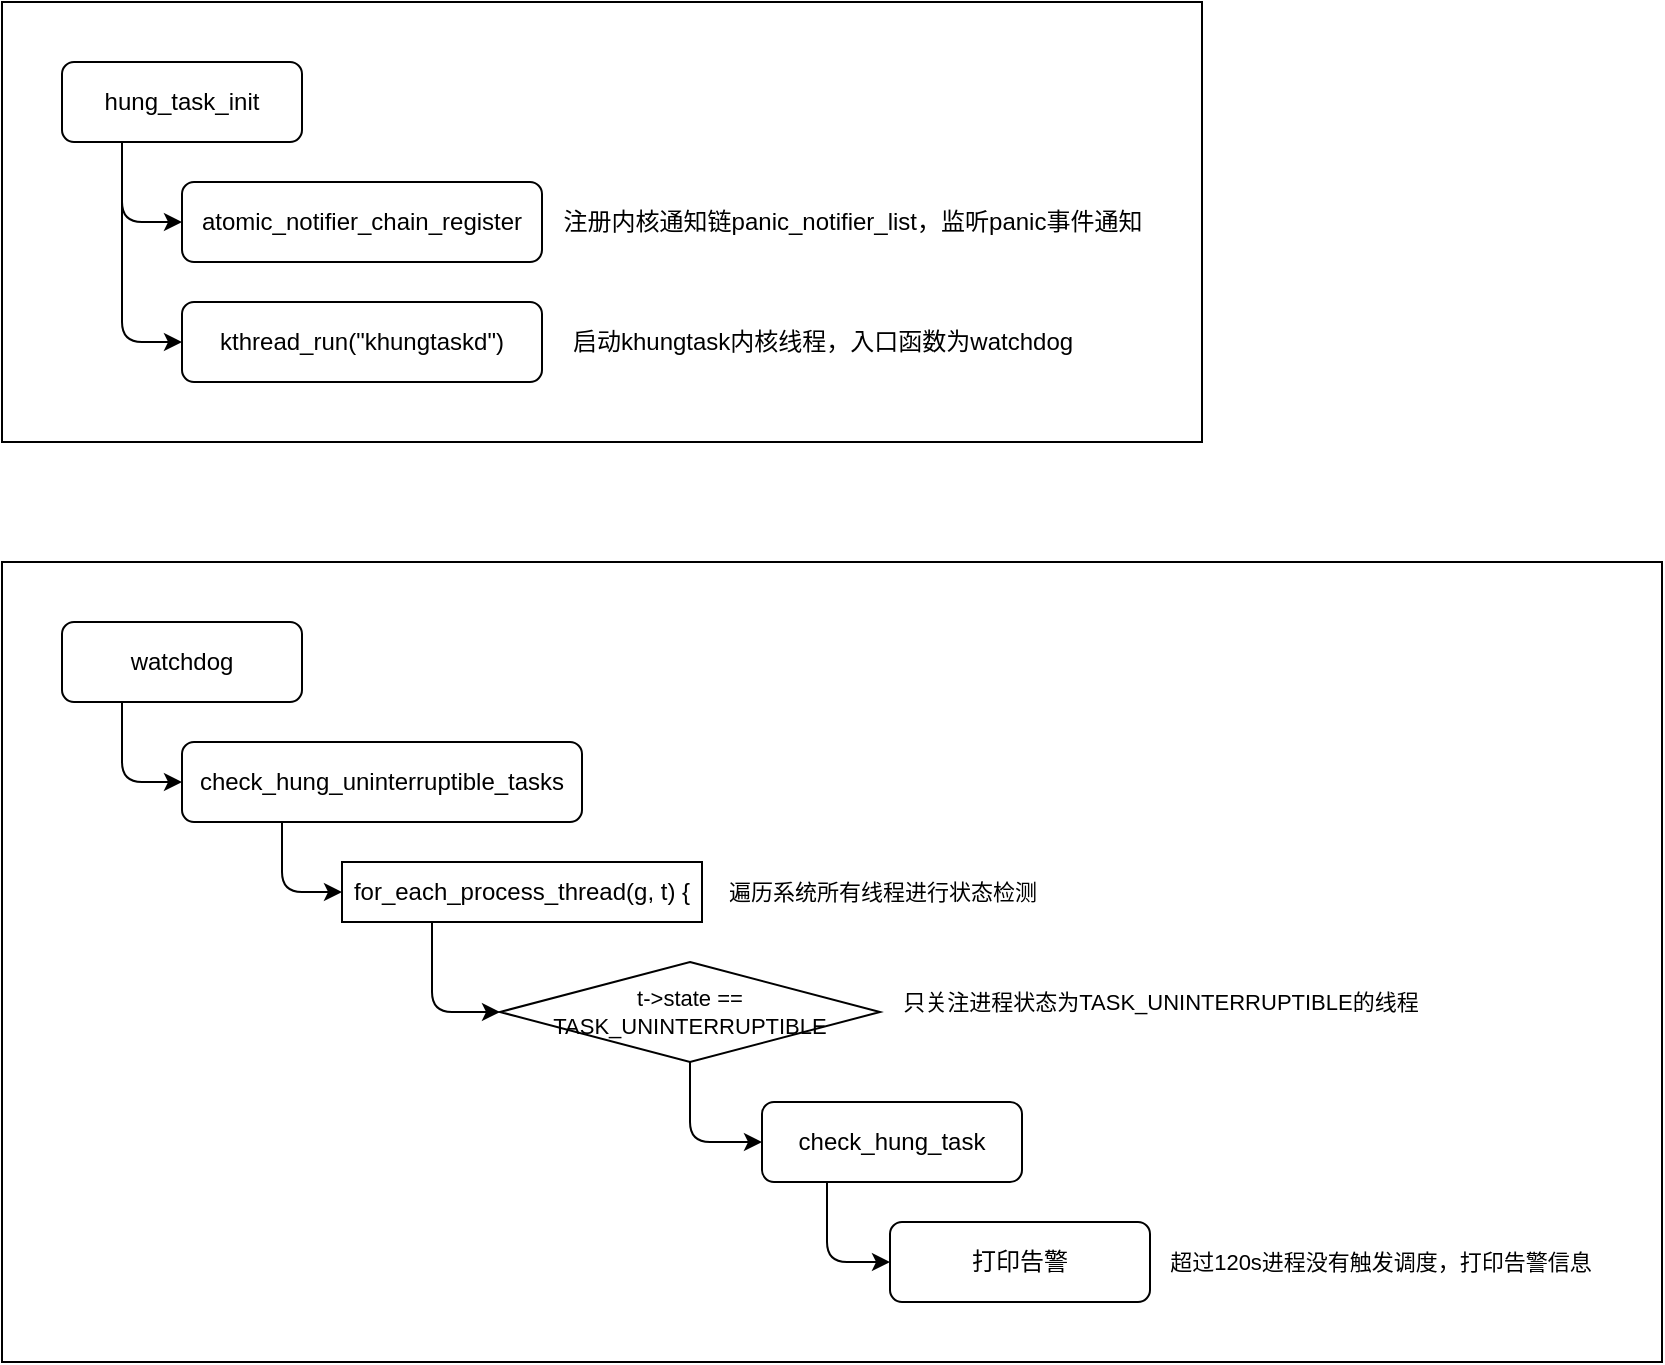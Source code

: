 <mxfile version="23.1.3" type="github" pages="3">
  <diagram name="hung_task" id="jnQ3pYVAxLglQWFLQ4N_">
    <mxGraphModel dx="859" dy="1018" grid="1" gridSize="10" guides="1" tooltips="1" connect="1" arrows="1" fold="1" page="1" pageScale="1" pageWidth="827" pageHeight="1169" math="0" shadow="0">
      <root>
        <mxCell id="0" />
        <mxCell id="1" parent="0" />
        <mxCell id="caXJVhgziW_5PZ4gxO3v-8" value="" style="rounded=0;whiteSpace=wrap;html=1;" parent="1" vertex="1">
          <mxGeometry x="10" y="170" width="600" height="220" as="geometry" />
        </mxCell>
        <mxCell id="caXJVhgziW_5PZ4gxO3v-9" style="edgeStyle=orthogonalEdgeStyle;rounded=1;orthogonalLoop=1;jettySize=auto;html=1;exitX=0.25;exitY=1;exitDx=0;exitDy=0;entryX=0;entryY=0.5;entryDx=0;entryDy=0;curved=0;" parent="1" source="caXJVhgziW_5PZ4gxO3v-11" target="caXJVhgziW_5PZ4gxO3v-12" edge="1">
          <mxGeometry relative="1" as="geometry" />
        </mxCell>
        <mxCell id="caXJVhgziW_5PZ4gxO3v-10" style="edgeStyle=orthogonalEdgeStyle;rounded=1;orthogonalLoop=1;jettySize=auto;html=1;exitX=0.25;exitY=1;exitDx=0;exitDy=0;entryX=0;entryY=0.5;entryDx=0;entryDy=0;curved=0;" parent="1" source="caXJVhgziW_5PZ4gxO3v-11" target="caXJVhgziW_5PZ4gxO3v-14" edge="1">
          <mxGeometry relative="1" as="geometry" />
        </mxCell>
        <mxCell id="caXJVhgziW_5PZ4gxO3v-11" value="hung_task_init" style="rounded=1;whiteSpace=wrap;html=1;" parent="1" vertex="1">
          <mxGeometry x="40" y="200" width="120" height="40" as="geometry" />
        </mxCell>
        <mxCell id="caXJVhgziW_5PZ4gxO3v-12" value="atomic_notifier_chain_register" style="rounded=1;whiteSpace=wrap;html=1;" parent="1" vertex="1">
          <mxGeometry x="100" y="260" width="180" height="40" as="geometry" />
        </mxCell>
        <mxCell id="caXJVhgziW_5PZ4gxO3v-13" value="注册内核通知链panic_notifier_list，监听panic事件通知" style="text;html=1;align=center;verticalAlign=middle;resizable=0;points=[];autosize=1;strokeColor=none;fillColor=none;" parent="1" vertex="1">
          <mxGeometry x="280" y="265" width="310" height="30" as="geometry" />
        </mxCell>
        <mxCell id="caXJVhgziW_5PZ4gxO3v-14" value="kthread_run(&quot;khungtaskd&quot;)" style="rounded=1;whiteSpace=wrap;html=1;" parent="1" vertex="1">
          <mxGeometry x="100" y="320" width="180" height="40" as="geometry" />
        </mxCell>
        <mxCell id="caXJVhgziW_5PZ4gxO3v-15" value="启动khungtask内核线程，入口函数为watchdog" style="text;html=1;align=center;verticalAlign=middle;resizable=0;points=[];autosize=1;strokeColor=none;fillColor=none;" parent="1" vertex="1">
          <mxGeometry x="285" y="325" width="270" height="30" as="geometry" />
        </mxCell>
        <mxCell id="caXJVhgziW_5PZ4gxO3v-33" value="" style="rounded=0;whiteSpace=wrap;html=1;fontFamily=Helvetica;fontSize=11;fontColor=default;" parent="1" vertex="1">
          <mxGeometry x="10" y="450" width="830" height="400" as="geometry" />
        </mxCell>
        <mxCell id="caXJVhgziW_5PZ4gxO3v-34" style="edgeStyle=orthogonalEdgeStyle;rounded=1;orthogonalLoop=1;jettySize=auto;html=1;exitX=0.25;exitY=1;exitDx=0;exitDy=0;entryX=0;entryY=0.5;entryDx=0;entryDy=0;curved=0;" parent="1" source="caXJVhgziW_5PZ4gxO3v-35" target="caXJVhgziW_5PZ4gxO3v-37" edge="1">
          <mxGeometry relative="1" as="geometry">
            <mxPoint x="100" y="555" as="targetPoint" />
          </mxGeometry>
        </mxCell>
        <mxCell id="caXJVhgziW_5PZ4gxO3v-35" value="watchdog" style="rounded=1;whiteSpace=wrap;html=1;" parent="1" vertex="1">
          <mxGeometry x="40" y="480" width="120" height="40" as="geometry" />
        </mxCell>
        <mxCell id="caXJVhgziW_5PZ4gxO3v-36" style="edgeStyle=orthogonalEdgeStyle;shape=connector;curved=0;rounded=1;orthogonalLoop=1;jettySize=auto;html=1;exitX=0.25;exitY=1;exitDx=0;exitDy=0;entryX=0;entryY=0.5;entryDx=0;entryDy=0;labelBackgroundColor=default;strokeColor=default;align=center;verticalAlign=middle;fontFamily=Helvetica;fontSize=11;fontColor=default;endArrow=classic;" parent="1" source="caXJVhgziW_5PZ4gxO3v-37" target="caXJVhgziW_5PZ4gxO3v-39" edge="1">
          <mxGeometry relative="1" as="geometry" />
        </mxCell>
        <mxCell id="caXJVhgziW_5PZ4gxO3v-37" value="check_hung_uninterruptible_tasks" style="rounded=1;whiteSpace=wrap;html=1;" parent="1" vertex="1">
          <mxGeometry x="100" y="540" width="200" height="40" as="geometry" />
        </mxCell>
        <mxCell id="caXJVhgziW_5PZ4gxO3v-38" style="edgeStyle=orthogonalEdgeStyle;shape=connector;curved=0;rounded=1;orthogonalLoop=1;jettySize=auto;html=1;exitX=0.25;exitY=1;exitDx=0;exitDy=0;entryX=0;entryY=0.5;entryDx=0;entryDy=0;labelBackgroundColor=default;strokeColor=default;align=center;verticalAlign=middle;fontFamily=Helvetica;fontSize=11;fontColor=default;endArrow=classic;" parent="1" source="caXJVhgziW_5PZ4gxO3v-39" target="caXJVhgziW_5PZ4gxO3v-42" edge="1">
          <mxGeometry relative="1" as="geometry" />
        </mxCell>
        <mxCell id="caXJVhgziW_5PZ4gxO3v-39" value="for_each_process_thread(g, t) {" style="rounded=0;whiteSpace=wrap;html=1;" parent="1" vertex="1">
          <mxGeometry x="180" y="600" width="180" height="30" as="geometry" />
        </mxCell>
        <mxCell id="caXJVhgziW_5PZ4gxO3v-40" value="遍历系统所有线程进行状态检测" style="text;html=1;align=center;verticalAlign=middle;resizable=0;points=[];autosize=1;strokeColor=none;fillColor=none;fontSize=11;fontFamily=Helvetica;fontColor=default;" parent="1" vertex="1">
          <mxGeometry x="360" y="600" width="180" height="30" as="geometry" />
        </mxCell>
        <mxCell id="caXJVhgziW_5PZ4gxO3v-41" style="edgeStyle=orthogonalEdgeStyle;shape=connector;curved=0;rounded=1;orthogonalLoop=1;jettySize=auto;html=1;exitX=0.5;exitY=1;exitDx=0;exitDy=0;entryX=0;entryY=0.5;entryDx=0;entryDy=0;labelBackgroundColor=default;strokeColor=default;align=center;verticalAlign=middle;fontFamily=Helvetica;fontSize=11;fontColor=default;endArrow=classic;" parent="1" source="caXJVhgziW_5PZ4gxO3v-42" target="caXJVhgziW_5PZ4gxO3v-44" edge="1">
          <mxGeometry relative="1" as="geometry" />
        </mxCell>
        <mxCell id="caXJVhgziW_5PZ4gxO3v-42" value="t-&amp;gt;state == TASK_UNINTERRUPTIBLE" style="rhombus;whiteSpace=wrap;html=1;fontFamily=Helvetica;fontSize=11;fontColor=default;" parent="1" vertex="1">
          <mxGeometry x="259" y="650" width="190" height="50" as="geometry" />
        </mxCell>
        <mxCell id="caXJVhgziW_5PZ4gxO3v-43" style="edgeStyle=orthogonalEdgeStyle;shape=connector;curved=0;rounded=1;orthogonalLoop=1;jettySize=auto;html=1;exitX=0.25;exitY=1;exitDx=0;exitDy=0;entryX=0;entryY=0.5;entryDx=0;entryDy=0;labelBackgroundColor=default;strokeColor=default;align=center;verticalAlign=middle;fontFamily=Helvetica;fontSize=11;fontColor=default;endArrow=classic;" parent="1" source="caXJVhgziW_5PZ4gxO3v-44" target="caXJVhgziW_5PZ4gxO3v-46" edge="1">
          <mxGeometry relative="1" as="geometry" />
        </mxCell>
        <mxCell id="caXJVhgziW_5PZ4gxO3v-44" value="check_hung_task" style="rounded=1;whiteSpace=wrap;html=1;" parent="1" vertex="1">
          <mxGeometry x="390" y="720" width="130" height="40" as="geometry" />
        </mxCell>
        <mxCell id="caXJVhgziW_5PZ4gxO3v-45" value="只关注进程状态为TASK_UNINTERRUPTIBLE的线程" style="text;html=1;align=center;verticalAlign=middle;resizable=0;points=[];autosize=1;strokeColor=none;fillColor=none;fontSize=11;fontFamily=Helvetica;fontColor=default;" parent="1" vertex="1">
          <mxGeometry x="449" y="655" width="280" height="30" as="geometry" />
        </mxCell>
        <mxCell id="caXJVhgziW_5PZ4gxO3v-46" value="打印告警" style="rounded=1;whiteSpace=wrap;html=1;" parent="1" vertex="1">
          <mxGeometry x="454" y="780" width="130" height="40" as="geometry" />
        </mxCell>
        <mxCell id="caXJVhgziW_5PZ4gxO3v-47" value="超过120s进程没有触发调度，打印告警信息" style="text;html=1;align=center;verticalAlign=middle;resizable=0;points=[];autosize=1;strokeColor=none;fillColor=none;fontSize=11;fontFamily=Helvetica;fontColor=default;" parent="1" vertex="1">
          <mxGeometry x="584" y="785" width="230" height="30" as="geometry" />
        </mxCell>
      </root>
    </mxGraphModel>
  </diagram>
  <diagram id="JP4dG-IBUT3vEZazu4pn" name="tracepoint">
    <mxGraphModel dx="859" dy="1018" grid="1" gridSize="10" guides="1" tooltips="1" connect="1" arrows="1" fold="1" page="1" pageScale="1" pageWidth="827" pageHeight="1169" math="0" shadow="0">
      <root>
        <mxCell id="0" />
        <mxCell id="1" parent="0" />
        <mxCell id="K0mmDmACi1jyW5emwVFl-18" value="" style="rounded=0;whiteSpace=wrap;html=1;" parent="1" vertex="1">
          <mxGeometry x="20" y="70" width="660" height="280" as="geometry" />
        </mxCell>
        <mxCell id="K0mmDmACi1jyW5emwVFl-19" value="tracepoint" style="rounded=1;whiteSpace=wrap;html=1;verticalAlign=top;absoluteArcSize=1;" parent="1" vertex="1">
          <mxGeometry x="40" y="90" width="200" height="160" as="geometry" />
        </mxCell>
        <mxCell id="K0mmDmACi1jyW5emwVFl-20" value="const char *name;" style="rounded=0;whiteSpace=wrap;html=1;" parent="1" vertex="1">
          <mxGeometry x="50" y="120" width="180" height="30" as="geometry" />
        </mxCell>
        <mxCell id="K0mmDmACi1jyW5emwVFl-21" value="int (*regfunc)(void);" style="rounded=0;whiteSpace=wrap;html=1;" parent="1" vertex="1">
          <mxGeometry x="50" y="150" width="180" height="30" as="geometry" />
        </mxCell>
        <mxCell id="K0mmDmACi1jyW5emwVFl-22" value="void (*unregfunc)(void);" style="rounded=0;whiteSpace=wrap;html=1;" parent="1" vertex="1">
          <mxGeometry x="50" y="180" width="180" height="30" as="geometry" />
        </mxCell>
        <mxCell id="K0mmDmACi1jyW5emwVFl-23" style="edgeStyle=orthogonalEdgeStyle;rounded=1;orthogonalLoop=1;jettySize=auto;html=1;exitX=1;exitY=0.5;exitDx=0;exitDy=0;entryX=0;entryY=0.5;entryDx=0;entryDy=0;strokeColor=none;curved=0;" parent="1" source="K0mmDmACi1jyW5emwVFl-26" target="K0mmDmACi1jyW5emwVFl-27" edge="1">
          <mxGeometry relative="1" as="geometry" />
        </mxCell>
        <mxCell id="K0mmDmACi1jyW5emwVFl-24" style="edgeStyle=orthogonalEdgeStyle;rounded=1;orthogonalLoop=1;jettySize=auto;html=1;exitX=1;exitY=0.5;exitDx=0;exitDy=0;entryX=0;entryY=0.5;entryDx=0;entryDy=0;curved=0;" parent="1" source="K0mmDmACi1jyW5emwVFl-26" target="K0mmDmACi1jyW5emwVFl-27" edge="1">
          <mxGeometry relative="1" as="geometry" />
        </mxCell>
        <mxCell id="K0mmDmACi1jyW5emwVFl-25" value="回调，事件发生&lt;br&gt;时依次调用" style="edgeLabel;html=1;align=center;verticalAlign=middle;resizable=0;points=[];" parent="K0mmDmACi1jyW5emwVFl-24" vertex="1" connectable="0">
          <mxGeometry x="-0.067" y="1" relative="1" as="geometry">
            <mxPoint y="1" as="offset" />
          </mxGeometry>
        </mxCell>
        <mxCell id="K0mmDmACi1jyW5emwVFl-26" value="struct tracepoint_func *funcs;" style="rounded=0;whiteSpace=wrap;html=1;" parent="1" vertex="1">
          <mxGeometry x="50" y="210" width="180" height="30" as="geometry" />
        </mxCell>
        <mxCell id="K0mmDmACi1jyW5emwVFl-27" value="" style="rounded=1;whiteSpace=wrap;html=1;verticalAlign=top;absoluteArcSize=1;" parent="1" vertex="1">
          <mxGeometry x="440" y="132" width="220" height="185" as="geometry" />
        </mxCell>
        <mxCell id="K0mmDmACi1jyW5emwVFl-28" value="tracepoint_func" style="rounded=1;whiteSpace=wrap;html=1;verticalAlign=top;absoluteArcSize=1;" parent="1" vertex="1">
          <mxGeometry x="450" y="142" width="200" height="70" as="geometry" />
        </mxCell>
        <mxCell id="K0mmDmACi1jyW5emwVFl-29" value="void *func" style="rounded=0;whiteSpace=wrap;html=1;" parent="1" vertex="1">
          <mxGeometry x="460" y="172" width="180" height="30" as="geometry" />
        </mxCell>
        <mxCell id="K0mmDmACi1jyW5emwVFl-30" value="tracepoint_func" style="rounded=1;whiteSpace=wrap;html=1;verticalAlign=top;absoluteArcSize=1;" parent="1" vertex="1">
          <mxGeometry x="450" y="222" width="200" height="70" as="geometry" />
        </mxCell>
        <mxCell id="K0mmDmACi1jyW5emwVFl-31" value="void *func" style="rounded=0;whiteSpace=wrap;html=1;" parent="1" vertex="1">
          <mxGeometry x="460" y="252" width="180" height="30" as="geometry" />
        </mxCell>
        <mxCell id="K0mmDmACi1jyW5emwVFl-32" value="..." style="text;html=1;strokeColor=none;fillColor=none;align=center;verticalAlign=middle;whiteSpace=wrap;rounded=0;" parent="1" vertex="1">
          <mxGeometry x="520" y="292" width="60" height="20" as="geometry" />
        </mxCell>
        <mxCell id="K0mmDmACi1jyW5emwVFl-33" value="注册tracepoint_func时调用" style="text;html=1;strokeColor=none;fillColor=none;align=center;verticalAlign=middle;whiteSpace=wrap;rounded=0;" parent="1" vertex="1">
          <mxGeometry x="240" y="150" width="150" height="30" as="geometry" />
        </mxCell>
      </root>
    </mxGraphModel>
  </diagram>
  <diagram id="kyDqZdhzzOOqtPBbmFJl" name="ftrace">
    <mxGraphModel dx="859" dy="1018" grid="1" gridSize="10" guides="1" tooltips="1" connect="1" arrows="1" fold="1" page="1" pageScale="1" pageWidth="827" pageHeight="1169" math="0" shadow="0">
      <root>
        <mxCell id="0" />
        <mxCell id="1" parent="0" />
        <mxCell id="-NmOoaKXrq55nvw4UPd8-52" value="" style="rounded=0;whiteSpace=wrap;html=1;" vertex="1" parent="1">
          <mxGeometry x="20" y="20" width="630" height="440" as="geometry" />
        </mxCell>
        <mxCell id="-NmOoaKXrq55nvw4UPd8-53" style="rounded=0;orthogonalLoop=1;jettySize=auto;html=1;exitX=1;exitY=0.75;exitDx=0;exitDy=0;entryX=0;entryY=0.25;entryDx=0;entryDy=0;endSize=3;" edge="1" parent="1" source="-NmOoaKXrq55nvw4UPd8-54" target="-NmOoaKXrq55nvw4UPd8-61">
          <mxGeometry relative="1" as="geometry" />
        </mxCell>
        <mxCell id="-NmOoaKXrq55nvw4UPd8-54" value="Kernel" style="rounded=1;whiteSpace=wrap;html=1;absoluteArcSize=1;fillColor=#fad7ac;strokeColor=#b46504;" vertex="1" parent="1">
          <mxGeometry x="60" y="80" width="80" height="240" as="geometry" />
        </mxCell>
        <mxCell id="-NmOoaKXrq55nvw4UPd8-55" style="edgeStyle=orthogonalEdgeStyle;rounded=0;orthogonalLoop=1;jettySize=auto;html=1;exitX=1;exitY=0.5;exitDx=0;exitDy=0;entryX=0;entryY=0.5;entryDx=0;entryDy=0;" edge="1" parent="1" source="-NmOoaKXrq55nvw4UPd8-57" target="-NmOoaKXrq55nvw4UPd8-89">
          <mxGeometry relative="1" as="geometry" />
        </mxCell>
        <mxCell id="-NmOoaKXrq55nvw4UPd8-56" value="读取控制信息" style="edgeLabel;html=1;align=center;verticalAlign=middle;resizable=0;points=[];" vertex="1" connectable="0" parent="-NmOoaKXrq55nvw4UPd8-55">
          <mxGeometry x="-0.229" y="-1" relative="1" as="geometry">
            <mxPoint x="16" y="-1" as="offset" />
          </mxGeometry>
        </mxCell>
        <mxCell id="-NmOoaKXrq55nvw4UPd8-57" value="Ftrace&lt;br&gt;Framework Core" style="rounded=1;whiteSpace=wrap;html=1;fillColor=#cce5ff;strokeColor=#36393d;" vertex="1" parent="1">
          <mxGeometry x="240" y="80" width="120" height="60" as="geometry" />
        </mxCell>
        <mxCell id="-NmOoaKXrq55nvw4UPd8-58" style="rounded=0;orthogonalLoop=1;jettySize=auto;html=1;exitX=0;exitY=0.5;exitDx=0;exitDy=0;entryX=1.02;entryY=0.358;entryDx=0;entryDy=0;entryPerimeter=0;" edge="1" parent="1" source="-NmOoaKXrq55nvw4UPd8-57" target="-NmOoaKXrq55nvw4UPd8-54">
          <mxGeometry relative="1" as="geometry" />
        </mxCell>
        <mxCell id="-NmOoaKXrq55nvw4UPd8-59" style="rounded=0;orthogonalLoop=1;jettySize=auto;html=1;exitX=0;exitY=0.75;exitDx=0;exitDy=0;entryX=0.5;entryY=0;entryDx=0;entryDy=0;" edge="1" parent="1" source="-NmOoaKXrq55nvw4UPd8-61" target="-NmOoaKXrq55nvw4UPd8-70">
          <mxGeometry relative="1" as="geometry" />
        </mxCell>
        <mxCell id="-NmOoaKXrq55nvw4UPd8-60" style="rounded=0;orthogonalLoop=1;jettySize=auto;html=1;exitX=0.5;exitY=0;exitDx=0;exitDy=0;entryX=0.5;entryY=1;entryDx=0;entryDy=0;endSize=3;" edge="1" parent="1" source="-NmOoaKXrq55nvw4UPd8-61" target="-NmOoaKXrq55nvw4UPd8-57">
          <mxGeometry relative="1" as="geometry" />
        </mxCell>
        <mxCell id="-NmOoaKXrq55nvw4UPd8-61" value="" style="rounded=1;whiteSpace=wrap;html=1;fillColor=#d5e8d4;strokeColor=#82b366;" vertex="1" parent="1">
          <mxGeometry x="260" y="290" width="100" height="40" as="geometry" />
        </mxCell>
        <mxCell id="-NmOoaKXrq55nvw4UPd8-62" style="rounded=0;orthogonalLoop=1;jettySize=auto;html=1;exitX=0;exitY=0.75;exitDx=0;exitDy=0;entryX=0.5;entryY=0;entryDx=0;entryDy=0;" edge="1" parent="1" source="-NmOoaKXrq55nvw4UPd8-64" target="-NmOoaKXrq55nvw4UPd8-71">
          <mxGeometry relative="1" as="geometry" />
        </mxCell>
        <mxCell id="-NmOoaKXrq55nvw4UPd8-63" style="rounded=0;orthogonalLoop=1;jettySize=auto;html=1;exitX=0.5;exitY=0;exitDx=0;exitDy=0;entryX=0.5;entryY=1;entryDx=0;entryDy=0;strokeColor=default;align=center;verticalAlign=middle;fontFamily=Helvetica;fontSize=11;fontColor=default;labelBackgroundColor=default;endArrow=classic;endSize=3;" edge="1" parent="1" source="-NmOoaKXrq55nvw4UPd8-64" target="-NmOoaKXrq55nvw4UPd8-57">
          <mxGeometry relative="1" as="geometry" />
        </mxCell>
        <mxCell id="-NmOoaKXrq55nvw4UPd8-64" value="" style="rounded=1;whiteSpace=wrap;html=1;fillColor=#d5e8d4;strokeColor=#82b366;" vertex="1" parent="1">
          <mxGeometry x="270" y="300" width="100" height="40" as="geometry" />
        </mxCell>
        <mxCell id="-NmOoaKXrq55nvw4UPd8-65" style="rounded=0;orthogonalLoop=1;jettySize=auto;html=1;exitX=0.5;exitY=0;exitDx=0;exitDy=0;strokeColor=default;align=center;verticalAlign=middle;fontFamily=Helvetica;fontSize=11;fontColor=default;labelBackgroundColor=default;endArrow=classic;endSize=3;" edge="1" parent="1" source="-NmOoaKXrq55nvw4UPd8-66">
          <mxGeometry relative="1" as="geometry">
            <mxPoint x="300" y="140" as="targetPoint" />
          </mxGeometry>
        </mxCell>
        <mxCell id="-NmOoaKXrq55nvw4UPd8-66" value="" style="rounded=1;whiteSpace=wrap;html=1;fillColor=#d5e8d4;strokeColor=#82b366;" vertex="1" parent="1">
          <mxGeometry x="280" y="310" width="100" height="40" as="geometry" />
        </mxCell>
        <mxCell id="-NmOoaKXrq55nvw4UPd8-67" style="rounded=0;orthogonalLoop=1;jettySize=auto;html=1;exitX=0.5;exitY=1;exitDx=0;exitDy=0;entryX=0.5;entryY=0;entryDx=0;entryDy=0;" edge="1" parent="1" source="-NmOoaKXrq55nvw4UPd8-69" target="-NmOoaKXrq55nvw4UPd8-73">
          <mxGeometry relative="1" as="geometry" />
        </mxCell>
        <mxCell id="-NmOoaKXrq55nvw4UPd8-68" style="rounded=0;orthogonalLoop=1;jettySize=auto;html=1;exitX=0.5;exitY=0;exitDx=0;exitDy=0;strokeColor=default;align=center;verticalAlign=middle;fontFamily=Helvetica;fontSize=11;fontColor=default;labelBackgroundColor=default;endArrow=classic;endSize=3;" edge="1" parent="1" source="-NmOoaKXrq55nvw4UPd8-69">
          <mxGeometry relative="1" as="geometry">
            <mxPoint x="300" y="140" as="targetPoint" />
          </mxGeometry>
        </mxCell>
        <mxCell id="-NmOoaKXrq55nvw4UPd8-69" value="tracers" style="rounded=1;whiteSpace=wrap;html=1;fillColor=#d5e8d4;strokeColor=#82b366;" vertex="1" parent="1">
          <mxGeometry x="290" y="320" width="100" height="40" as="geometry" />
        </mxCell>
        <mxCell id="-NmOoaKXrq55nvw4UPd8-70" value="tracepoint" style="rounded=1;whiteSpace=wrap;html=1;fillColor=#ffe6cc;strokeColor=#d79b00;" vertex="1" parent="1">
          <mxGeometry x="120" y="400" width="70" height="30" as="geometry" />
        </mxCell>
        <mxCell id="-NmOoaKXrq55nvw4UPd8-71" value="IRQ-flags" style="rounded=1;whiteSpace=wrap;html=1;fillColor=#ffe6cc;strokeColor=#d79b00;" vertex="1" parent="1">
          <mxGeometry x="210" y="400" width="70" height="30" as="geometry" />
        </mxCell>
        <mxCell id="-NmOoaKXrq55nvw4UPd8-72" value="kprobe" style="rounded=1;whiteSpace=wrap;html=1;fillColor=#ffe6cc;strokeColor=#d79b00;" vertex="1" parent="1">
          <mxGeometry x="300" y="400" width="70" height="30" as="geometry" />
        </mxCell>
        <mxCell id="-NmOoaKXrq55nvw4UPd8-73" value="Debug Store" style="rounded=1;whiteSpace=wrap;html=1;fillColor=#ffe6cc;strokeColor=#d79b00;" vertex="1" parent="1">
          <mxGeometry x="390" y="400" width="80" height="30" as="geometry" />
        </mxCell>
        <mxCell id="-NmOoaKXrq55nvw4UPd8-74" value="..." style="text;html=1;align=center;verticalAlign=middle;resizable=0;points=[];autosize=1;strokeColor=none;fillColor=none;fontStyle=1;fontSize=14;" vertex="1" parent="1">
          <mxGeometry x="470" y="400" width="40" height="30" as="geometry" />
        </mxCell>
        <mxCell id="-NmOoaKXrq55nvw4UPd8-75" style="rounded=0;orthogonalLoop=1;jettySize=auto;html=1;entryX=0.5;entryY=0;entryDx=0;entryDy=0;" edge="1" parent="1" target="-NmOoaKXrq55nvw4UPd8-72">
          <mxGeometry relative="1" as="geometry">
            <mxPoint x="280" y="340" as="sourcePoint" />
            <mxPoint x="305" y="420" as="targetPoint" />
          </mxGeometry>
        </mxCell>
        <mxCell id="-NmOoaKXrq55nvw4UPd8-76" style="rounded=0;orthogonalLoop=1;jettySize=auto;html=1;exitX=1;exitY=0.75;exitDx=0;exitDy=0;entryX=0;entryY=0.25;entryDx=0;entryDy=0;strokeColor=default;align=center;verticalAlign=middle;fontFamily=Helvetica;fontSize=11;fontColor=default;labelBackgroundColor=default;endArrow=classic;endSize=3;" edge="1" parent="1" target="-NmOoaKXrq55nvw4UPd8-69">
          <mxGeometry relative="1" as="geometry">
            <mxPoint x="140" y="260" as="sourcePoint" />
            <mxPoint x="270" y="350" as="targetPoint" />
          </mxGeometry>
        </mxCell>
        <mxCell id="-NmOoaKXrq55nvw4UPd8-77" style="rounded=0;orthogonalLoop=1;jettySize=auto;html=1;exitX=1;exitY=0.75;exitDx=0;exitDy=0;strokeColor=default;align=center;verticalAlign=middle;fontFamily=Helvetica;fontSize=11;fontColor=default;labelBackgroundColor=default;endArrow=classic;endSize=3;entryX=0;entryY=0.25;entryDx=0;entryDy=0;" edge="1" parent="1" target="-NmOoaKXrq55nvw4UPd8-66">
          <mxGeometry relative="1" as="geometry">
            <mxPoint x="140" y="260" as="sourcePoint" />
            <mxPoint x="270" y="340" as="targetPoint" />
          </mxGeometry>
        </mxCell>
        <mxCell id="-NmOoaKXrq55nvw4UPd8-78" style="rounded=0;orthogonalLoop=1;jettySize=auto;html=1;exitX=1;exitY=0.75;exitDx=0;exitDy=0;strokeColor=default;align=center;verticalAlign=middle;fontFamily=Helvetica;fontSize=11;fontColor=default;labelBackgroundColor=default;endArrow=classic;endSize=3;entryX=0;entryY=0.25;entryDx=0;entryDy=0;" edge="1" parent="1" target="-NmOoaKXrq55nvw4UPd8-64">
          <mxGeometry relative="1" as="geometry">
            <mxPoint x="140" y="260" as="sourcePoint" />
            <mxPoint x="260" y="330" as="targetPoint" />
          </mxGeometry>
        </mxCell>
        <mxCell id="-NmOoaKXrq55nvw4UPd8-79" value="" style="verticalLabelPosition=bottom;verticalAlign=top;html=1;shape=mxgraph.basic.donut;dx=17;fillColor=#e1d5e7;strokeColor=#9673a6;" vertex="1" parent="1">
          <mxGeometry x="380" y="170" width="80" height="80" as="geometry" />
        </mxCell>
        <mxCell id="-NmOoaKXrq55nvw4UPd8-80" value="Ring Buffer" style="text;html=1;align=center;verticalAlign=middle;resizable=0;points=[];autosize=1;strokeColor=none;fillColor=none;fontSize=8;fontStyle=1" vertex="1" parent="1">
          <mxGeometry x="385" y="200" width="70" height="20" as="geometry" />
        </mxCell>
        <mxCell id="-NmOoaKXrq55nvw4UPd8-81" style="rounded=0;orthogonalLoop=1;jettySize=auto;html=1;exitX=0.75;exitY=0;exitDx=0;exitDy=0;endSize=3;" edge="1" parent="1" source="-NmOoaKXrq55nvw4UPd8-61">
          <mxGeometry relative="1" as="geometry">
            <mxPoint x="420" y="250" as="targetPoint" />
          </mxGeometry>
        </mxCell>
        <mxCell id="-NmOoaKXrq55nvw4UPd8-82" style="rounded=0;orthogonalLoop=1;jettySize=auto;html=1;exitX=0.75;exitY=0;exitDx=0;exitDy=0;endSize=3;" edge="1" parent="1" source="-NmOoaKXrq55nvw4UPd8-64">
          <mxGeometry relative="1" as="geometry">
            <mxPoint x="420" y="250" as="targetPoint" />
          </mxGeometry>
        </mxCell>
        <mxCell id="-NmOoaKXrq55nvw4UPd8-83" style="rounded=0;orthogonalLoop=1;jettySize=auto;html=1;exitX=0.75;exitY=0;exitDx=0;exitDy=0;endSize=3;" edge="1" parent="1" source="-NmOoaKXrq55nvw4UPd8-66">
          <mxGeometry relative="1" as="geometry">
            <mxPoint x="420" y="250" as="targetPoint" />
          </mxGeometry>
        </mxCell>
        <mxCell id="-NmOoaKXrq55nvw4UPd8-84" style="rounded=0;orthogonalLoop=1;jettySize=auto;html=1;exitX=0.75;exitY=0;exitDx=0;exitDy=0;endSize=3;entryX=0.488;entryY=1;entryDx=0;entryDy=0;entryPerimeter=0;" edge="1" parent="1" source="-NmOoaKXrq55nvw4UPd8-69" target="-NmOoaKXrq55nvw4UPd8-79">
          <mxGeometry relative="1" as="geometry">
            <mxPoint x="430" y="290" as="targetPoint" />
          </mxGeometry>
        </mxCell>
        <mxCell id="-NmOoaKXrq55nvw4UPd8-85" value="" style="endArrow=none;dashed=1;html=1;rounded=0;" edge="1" parent="1" source="-NmOoaKXrq55nvw4UPd8-89">
          <mxGeometry width="50" height="50" relative="1" as="geometry">
            <mxPoint x="540" y="440" as="sourcePoint" />
            <mxPoint x="540" y="40" as="targetPoint" />
          </mxGeometry>
        </mxCell>
        <mxCell id="-NmOoaKXrq55nvw4UPd8-86" style="rounded=0;orthogonalLoop=1;jettySize=auto;html=1;exitX=0.25;exitY=1;exitDx=0;exitDy=0;entryX=1;entryY=0.213;entryDx=0;entryDy=0;entryPerimeter=0;" edge="1" parent="1" source="-NmOoaKXrq55nvw4UPd8-89" target="-NmOoaKXrq55nvw4UPd8-79">
          <mxGeometry relative="1" as="geometry" />
        </mxCell>
        <mxCell id="-NmOoaKXrq55nvw4UPd8-87" value="读取trace信息" style="edgeLabel;html=1;align=center;verticalAlign=middle;resizable=0;points=[];" vertex="1" connectable="0" parent="-NmOoaKXrq55nvw4UPd8-86">
          <mxGeometry x="-0.212" y="1" relative="1" as="geometry">
            <mxPoint as="offset" />
          </mxGeometry>
        </mxCell>
        <mxCell id="-NmOoaKXrq55nvw4UPd8-88" value="" style="endArrow=none;dashed=1;html=1;rounded=0;" edge="1" parent="1" target="-NmOoaKXrq55nvw4UPd8-89">
          <mxGeometry width="50" height="50" relative="1" as="geometry">
            <mxPoint x="540" y="440" as="sourcePoint" />
            <mxPoint x="540" y="40" as="targetPoint" />
          </mxGeometry>
        </mxCell>
        <mxCell id="-NmOoaKXrq55nvw4UPd8-89" value="tracefs" style="rounded=1;whiteSpace=wrap;html=1;fillColor=#f8cecc;strokeColor=#b85450;" vertex="1" parent="1">
          <mxGeometry x="500" y="90" width="80" height="40" as="geometry" />
        </mxCell>
        <mxCell id="-NmOoaKXrq55nvw4UPd8-90" value="User Space" style="text;html=1;align=center;verticalAlign=middle;resizable=0;points=[];autosize=1;strokeColor=none;fillColor=none;" vertex="1" parent="1">
          <mxGeometry x="540" y="40" width="90" height="30" as="geometry" />
        </mxCell>
        <mxCell id="-NmOoaKXrq55nvw4UPd8-91" value="Kernel Space" style="text;html=1;align=center;verticalAlign=middle;resizable=0;points=[];autosize=1;strokeColor=none;fillColor=none;" vertex="1" parent="1">
          <mxGeometry x="440" y="40" width="100" height="30" as="geometry" />
        </mxCell>
        <mxCell id="-NmOoaKXrq55nvw4UPd8-92" value="注册" style="text;html=1;align=center;verticalAlign=middle;resizable=0;points=[];autosize=1;strokeColor=none;fillColor=none;" vertex="1" parent="1">
          <mxGeometry x="305" y="185" width="50" height="30" as="geometry" />
        </mxCell>
        <mxCell id="-NmOoaKXrq55nvw4UPd8-93" value="Ftrace&lt;br&gt;enabled" style="text;html=1;align=center;verticalAlign=middle;resizable=0;points=[];autosize=1;strokeColor=none;fillColor=none;fontSize=10;" vertex="1" parent="1">
          <mxGeometry x="165" y="285" width="60" height="40" as="geometry" />
        </mxCell>
        <mxCell id="-NmOoaKXrq55nvw4UPd8-94" value="Dump trace信息" style="text;html=1;align=center;verticalAlign=middle;whiteSpace=wrap;rounded=0;fontSize=10;" vertex="1" parent="1">
          <mxGeometry x="400" y="270" width="90" height="30" as="geometry" />
        </mxCell>
      </root>
    </mxGraphModel>
  </diagram>
</mxfile>
